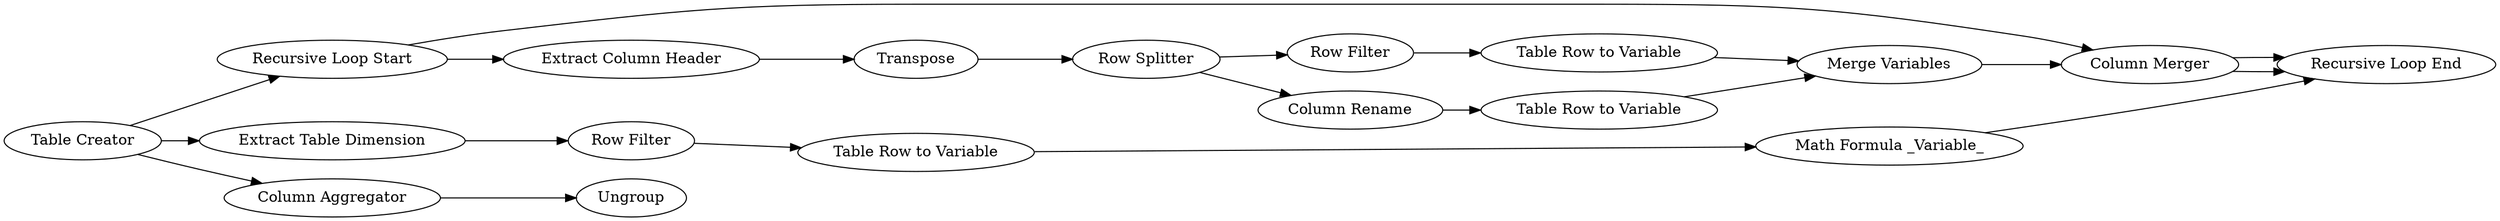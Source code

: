 digraph {
	196 [label="Column Merger"]
	197 [label="Recursive Loop End"]
	198 [label="Recursive Loop Start"]
	199 [label="Extract Column Header"]
	200 [label=Transpose]
	204 [label="Row Filter"]
	205 [label="Table Row to Variable"]
	207 [label="Extract Table Dimension"]
	209 [label="Table Row to Variable"]
	210 [label="Row Filter"]
	211 [label="Column Aggregator"]
	212 [label=Ungroup]
	215 [label="Row Splitter"]
	216 [label="Table Row to Variable"]
	217 [label="Merge Variables"]
	218 [label="Column Rename"]
	219 [label="Math Formula _Variable_"]
	221 [label="Table Creator"]
	196 -> 197
	196 -> 197
	198 -> 199
	198 -> 196
	199 -> 200
	200 -> 215
	204 -> 205
	205 -> 217
	207 -> 210
	209 -> 219
	210 -> 209
	211 -> 212
	215 -> 218
	215 -> 204
	216 -> 217
	217 -> 196
	218 -> 216
	219 -> 197
	221 -> 211
	221 -> 207
	221 -> 198
	rankdir=LR
}
